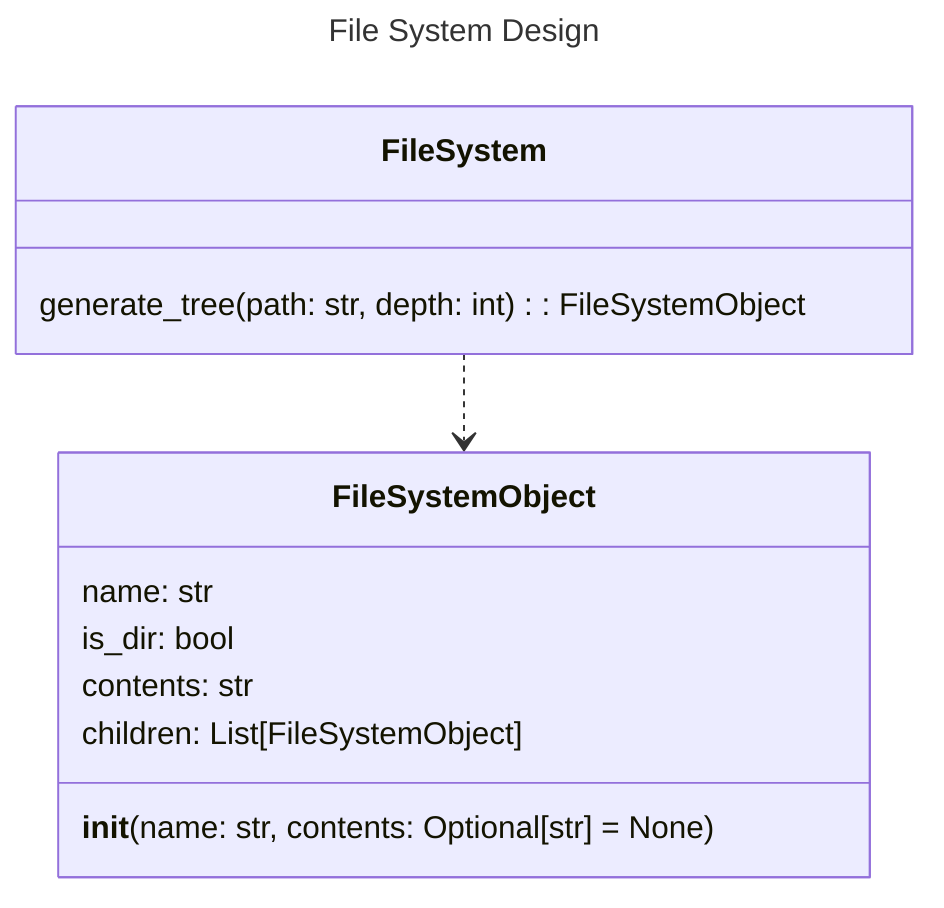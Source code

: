 ---
title: File System Design
---
classDiagram
    class FileSystem {
        generate_tree(path: str, depth: int): FileSystemObject
    }

    class FileSystemObject {
        __init__(name: str, contents: Optional[str] = None)
        name: str
        is_dir: bool
        contents: str
        children: List[FileSystemObject]
    }

    FileSystem ..> FileSystemObject